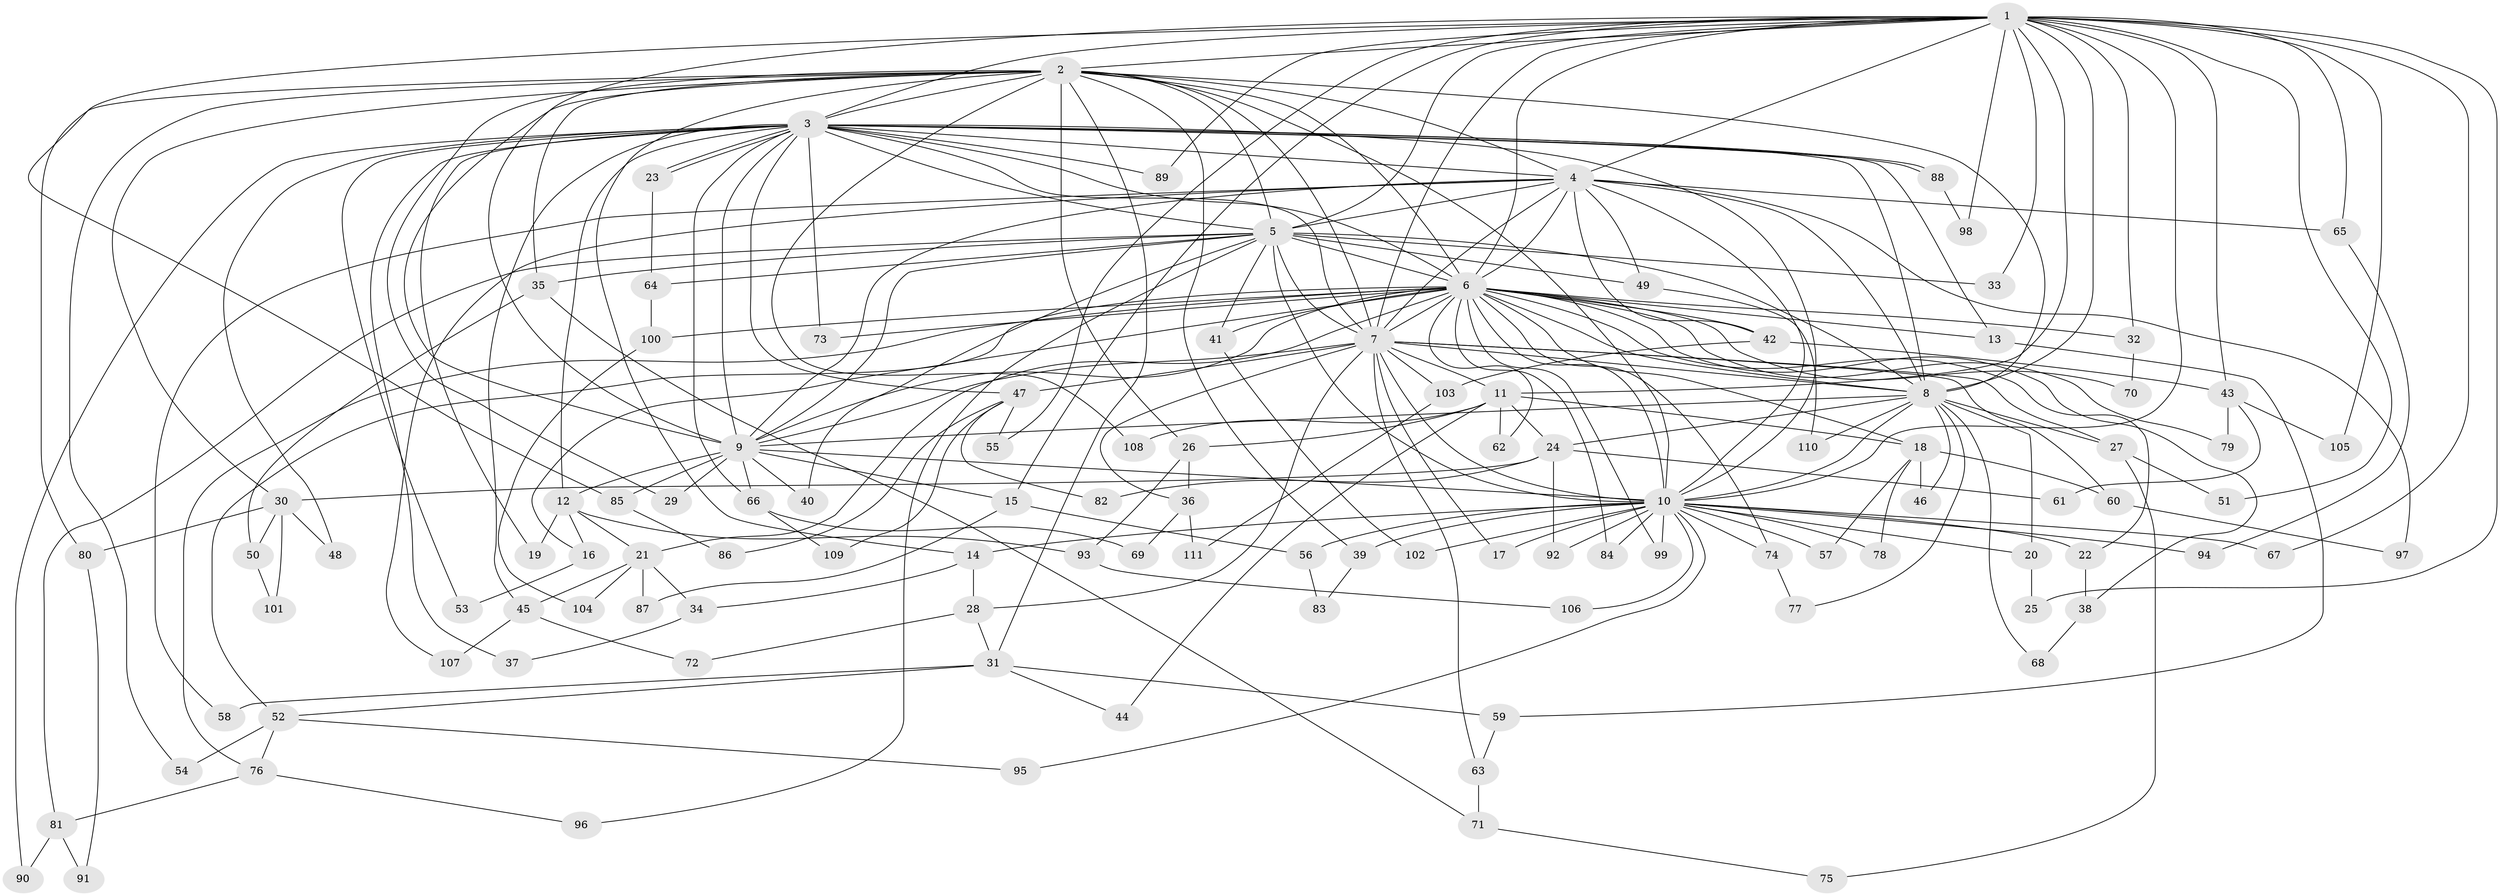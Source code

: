// coarse degree distribution, {21: 0.012345679012345678, 17: 0.012345679012345678, 30: 0.012345679012345678, 14: 0.012345679012345678, 15: 0.012345679012345678, 24: 0.024691358024691357, 16: 0.012345679012345678, 13: 0.012345679012345678, 8: 0.012345679012345678, 6: 0.09876543209876543, 4: 0.07407407407407407, 3: 0.20987654320987653, 2: 0.4567901234567901, 9: 0.012345679012345678, 5: 0.024691358024691357}
// Generated by graph-tools (version 1.1) at 2025/41/03/06/25 10:41:41]
// undirected, 111 vertices, 247 edges
graph export_dot {
graph [start="1"]
  node [color=gray90,style=filled];
  1;
  2;
  3;
  4;
  5;
  6;
  7;
  8;
  9;
  10;
  11;
  12;
  13;
  14;
  15;
  16;
  17;
  18;
  19;
  20;
  21;
  22;
  23;
  24;
  25;
  26;
  27;
  28;
  29;
  30;
  31;
  32;
  33;
  34;
  35;
  36;
  37;
  38;
  39;
  40;
  41;
  42;
  43;
  44;
  45;
  46;
  47;
  48;
  49;
  50;
  51;
  52;
  53;
  54;
  55;
  56;
  57;
  58;
  59;
  60;
  61;
  62;
  63;
  64;
  65;
  66;
  67;
  68;
  69;
  70;
  71;
  72;
  73;
  74;
  75;
  76;
  77;
  78;
  79;
  80;
  81;
  82;
  83;
  84;
  85;
  86;
  87;
  88;
  89;
  90;
  91;
  92;
  93;
  94;
  95;
  96;
  97;
  98;
  99;
  100;
  101;
  102;
  103;
  104;
  105;
  106;
  107;
  108;
  109;
  110;
  111;
  1 -- 2;
  1 -- 3;
  1 -- 4;
  1 -- 5;
  1 -- 6;
  1 -- 7;
  1 -- 8;
  1 -- 9;
  1 -- 10;
  1 -- 11;
  1 -- 15;
  1 -- 25;
  1 -- 32;
  1 -- 33;
  1 -- 43;
  1 -- 51;
  1 -- 55;
  1 -- 65;
  1 -- 67;
  1 -- 85;
  1 -- 89;
  1 -- 98;
  1 -- 105;
  2 -- 3;
  2 -- 4;
  2 -- 5;
  2 -- 6;
  2 -- 7;
  2 -- 8;
  2 -- 9;
  2 -- 10;
  2 -- 14;
  2 -- 26;
  2 -- 29;
  2 -- 30;
  2 -- 31;
  2 -- 35;
  2 -- 39;
  2 -- 54;
  2 -- 80;
  2 -- 108;
  3 -- 4;
  3 -- 5;
  3 -- 6;
  3 -- 7;
  3 -- 8;
  3 -- 9;
  3 -- 10;
  3 -- 12;
  3 -- 13;
  3 -- 19;
  3 -- 23;
  3 -- 23;
  3 -- 37;
  3 -- 45;
  3 -- 47;
  3 -- 48;
  3 -- 53;
  3 -- 66;
  3 -- 73;
  3 -- 88;
  3 -- 88;
  3 -- 89;
  3 -- 90;
  4 -- 5;
  4 -- 6;
  4 -- 7;
  4 -- 8;
  4 -- 9;
  4 -- 10;
  4 -- 42;
  4 -- 49;
  4 -- 58;
  4 -- 65;
  4 -- 97;
  4 -- 107;
  5 -- 6;
  5 -- 7;
  5 -- 8;
  5 -- 9;
  5 -- 10;
  5 -- 33;
  5 -- 35;
  5 -- 40;
  5 -- 41;
  5 -- 49;
  5 -- 64;
  5 -- 81;
  5 -- 96;
  6 -- 7;
  6 -- 8;
  6 -- 9;
  6 -- 10;
  6 -- 13;
  6 -- 16;
  6 -- 18;
  6 -- 21;
  6 -- 22;
  6 -- 32;
  6 -- 38;
  6 -- 41;
  6 -- 42;
  6 -- 52;
  6 -- 62;
  6 -- 70;
  6 -- 73;
  6 -- 74;
  6 -- 76;
  6 -- 79;
  6 -- 84;
  6 -- 99;
  6 -- 100;
  7 -- 8;
  7 -- 9;
  7 -- 10;
  7 -- 11;
  7 -- 17;
  7 -- 27;
  7 -- 28;
  7 -- 36;
  7 -- 47;
  7 -- 60;
  7 -- 63;
  7 -- 103;
  8 -- 9;
  8 -- 10;
  8 -- 20;
  8 -- 24;
  8 -- 27;
  8 -- 46;
  8 -- 68;
  8 -- 77;
  8 -- 110;
  9 -- 10;
  9 -- 12;
  9 -- 15;
  9 -- 29;
  9 -- 40;
  9 -- 66;
  9 -- 85;
  10 -- 14;
  10 -- 17;
  10 -- 20;
  10 -- 22;
  10 -- 39;
  10 -- 56;
  10 -- 57;
  10 -- 67;
  10 -- 74;
  10 -- 78;
  10 -- 84;
  10 -- 92;
  10 -- 94;
  10 -- 95;
  10 -- 99;
  10 -- 102;
  10 -- 106;
  11 -- 18;
  11 -- 24;
  11 -- 26;
  11 -- 44;
  11 -- 62;
  11 -- 108;
  12 -- 16;
  12 -- 19;
  12 -- 21;
  12 -- 93;
  13 -- 59;
  14 -- 28;
  14 -- 34;
  15 -- 56;
  15 -- 87;
  16 -- 53;
  18 -- 46;
  18 -- 57;
  18 -- 60;
  18 -- 78;
  20 -- 25;
  21 -- 34;
  21 -- 45;
  21 -- 87;
  21 -- 104;
  22 -- 38;
  23 -- 64;
  24 -- 30;
  24 -- 61;
  24 -- 82;
  24 -- 92;
  26 -- 36;
  26 -- 93;
  27 -- 51;
  27 -- 75;
  28 -- 31;
  28 -- 72;
  30 -- 48;
  30 -- 50;
  30 -- 80;
  30 -- 101;
  31 -- 44;
  31 -- 52;
  31 -- 58;
  31 -- 59;
  32 -- 70;
  34 -- 37;
  35 -- 50;
  35 -- 71;
  36 -- 69;
  36 -- 111;
  38 -- 68;
  39 -- 83;
  41 -- 102;
  42 -- 43;
  42 -- 103;
  43 -- 61;
  43 -- 79;
  43 -- 105;
  45 -- 72;
  45 -- 107;
  47 -- 55;
  47 -- 82;
  47 -- 86;
  47 -- 109;
  49 -- 110;
  50 -- 101;
  52 -- 54;
  52 -- 76;
  52 -- 95;
  56 -- 83;
  59 -- 63;
  60 -- 97;
  63 -- 71;
  64 -- 100;
  65 -- 94;
  66 -- 69;
  66 -- 109;
  71 -- 75;
  74 -- 77;
  76 -- 81;
  76 -- 96;
  80 -- 91;
  81 -- 90;
  81 -- 91;
  85 -- 86;
  88 -- 98;
  93 -- 106;
  100 -- 104;
  103 -- 111;
}

